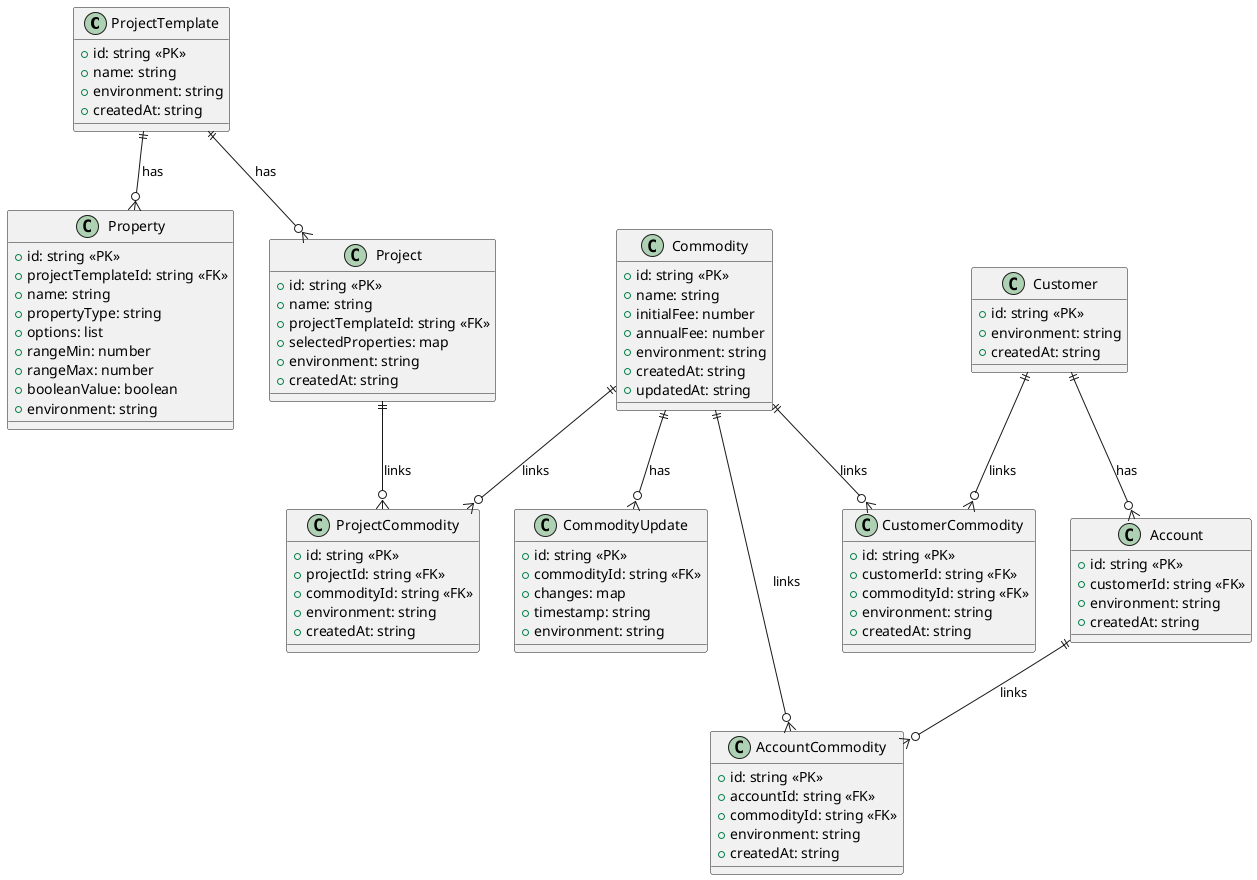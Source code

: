 @startuml
!define RECTANGLE class

' Entities and Attributes
RECTANGLE ProjectTemplate {
  +id: string <<PK>>
  +name: string
  +environment: string
  +createdAt: string
}

RECTANGLE Property {
  +id: string <<PK>>
  +projectTemplateId: string <<FK>>
  +name: string
  +propertyType: string
  +options: list
  +rangeMin: number
  +rangeMax: number
  +booleanValue: boolean
  +environment: string
}

RECTANGLE Project {
  +id: string <<PK>>
  +name: string
  +projectTemplateId: string <<FK>>
  +selectedProperties: map
  +environment: string
  +createdAt: string
}

RECTANGLE Commodity {
  +id: string <<PK>>
  +name: string
  +initialFee: number
  +annualFee: number
  +environment: string
  +createdAt: string
  +updatedAt: string
}

RECTANGLE CommodityUpdate {
  +id: string <<PK>>
  +commodityId: string <<FK>>
  +changes: map
  +timestamp: string
  +environment: string
}

RECTANGLE Customer {
  +id: string <<PK>>
  +environment: string
  +createdAt: string
}

RECTANGLE Account {
  +id: string <<PK>>
  +customerId: string <<FK>>
  +environment: string
  +createdAt: string
}

RECTANGLE ProjectCommodity {
  +id: string <<PK>>
  +projectId: string <<FK>>
  +commodityId: string <<FK>>
  +environment: string
  +createdAt: string
}

RECTANGLE CustomerCommodity {
  +id: string <<PK>>
  +customerId: string <<FK>>
  +commodityId: string <<FK>>
  +environment: string
  +createdAt: string
}

RECTANGLE AccountCommodity {
  +id: string <<PK>>
  +accountId: string <<FK>>
  +commodityId: string <<FK>>
  +environment: string
  +createdAt: string
}

' Relationships
ProjectTemplate ||--o{ Property : has
ProjectTemplate ||--o{ Project : has
Project ||--o{ ProjectCommodity : links
Commodity ||--o{ ProjectCommodity : links
Commodity ||--o{ CommodityUpdate : has
Customer ||--o{ Account : has
Customer ||--o{ CustomerCommodity : links
Commodity ||--o{ CustomerCommodity : links
Account ||--o{ AccountCommodity : links
Commodity ||--o{ AccountCommodity : links

@enduml
